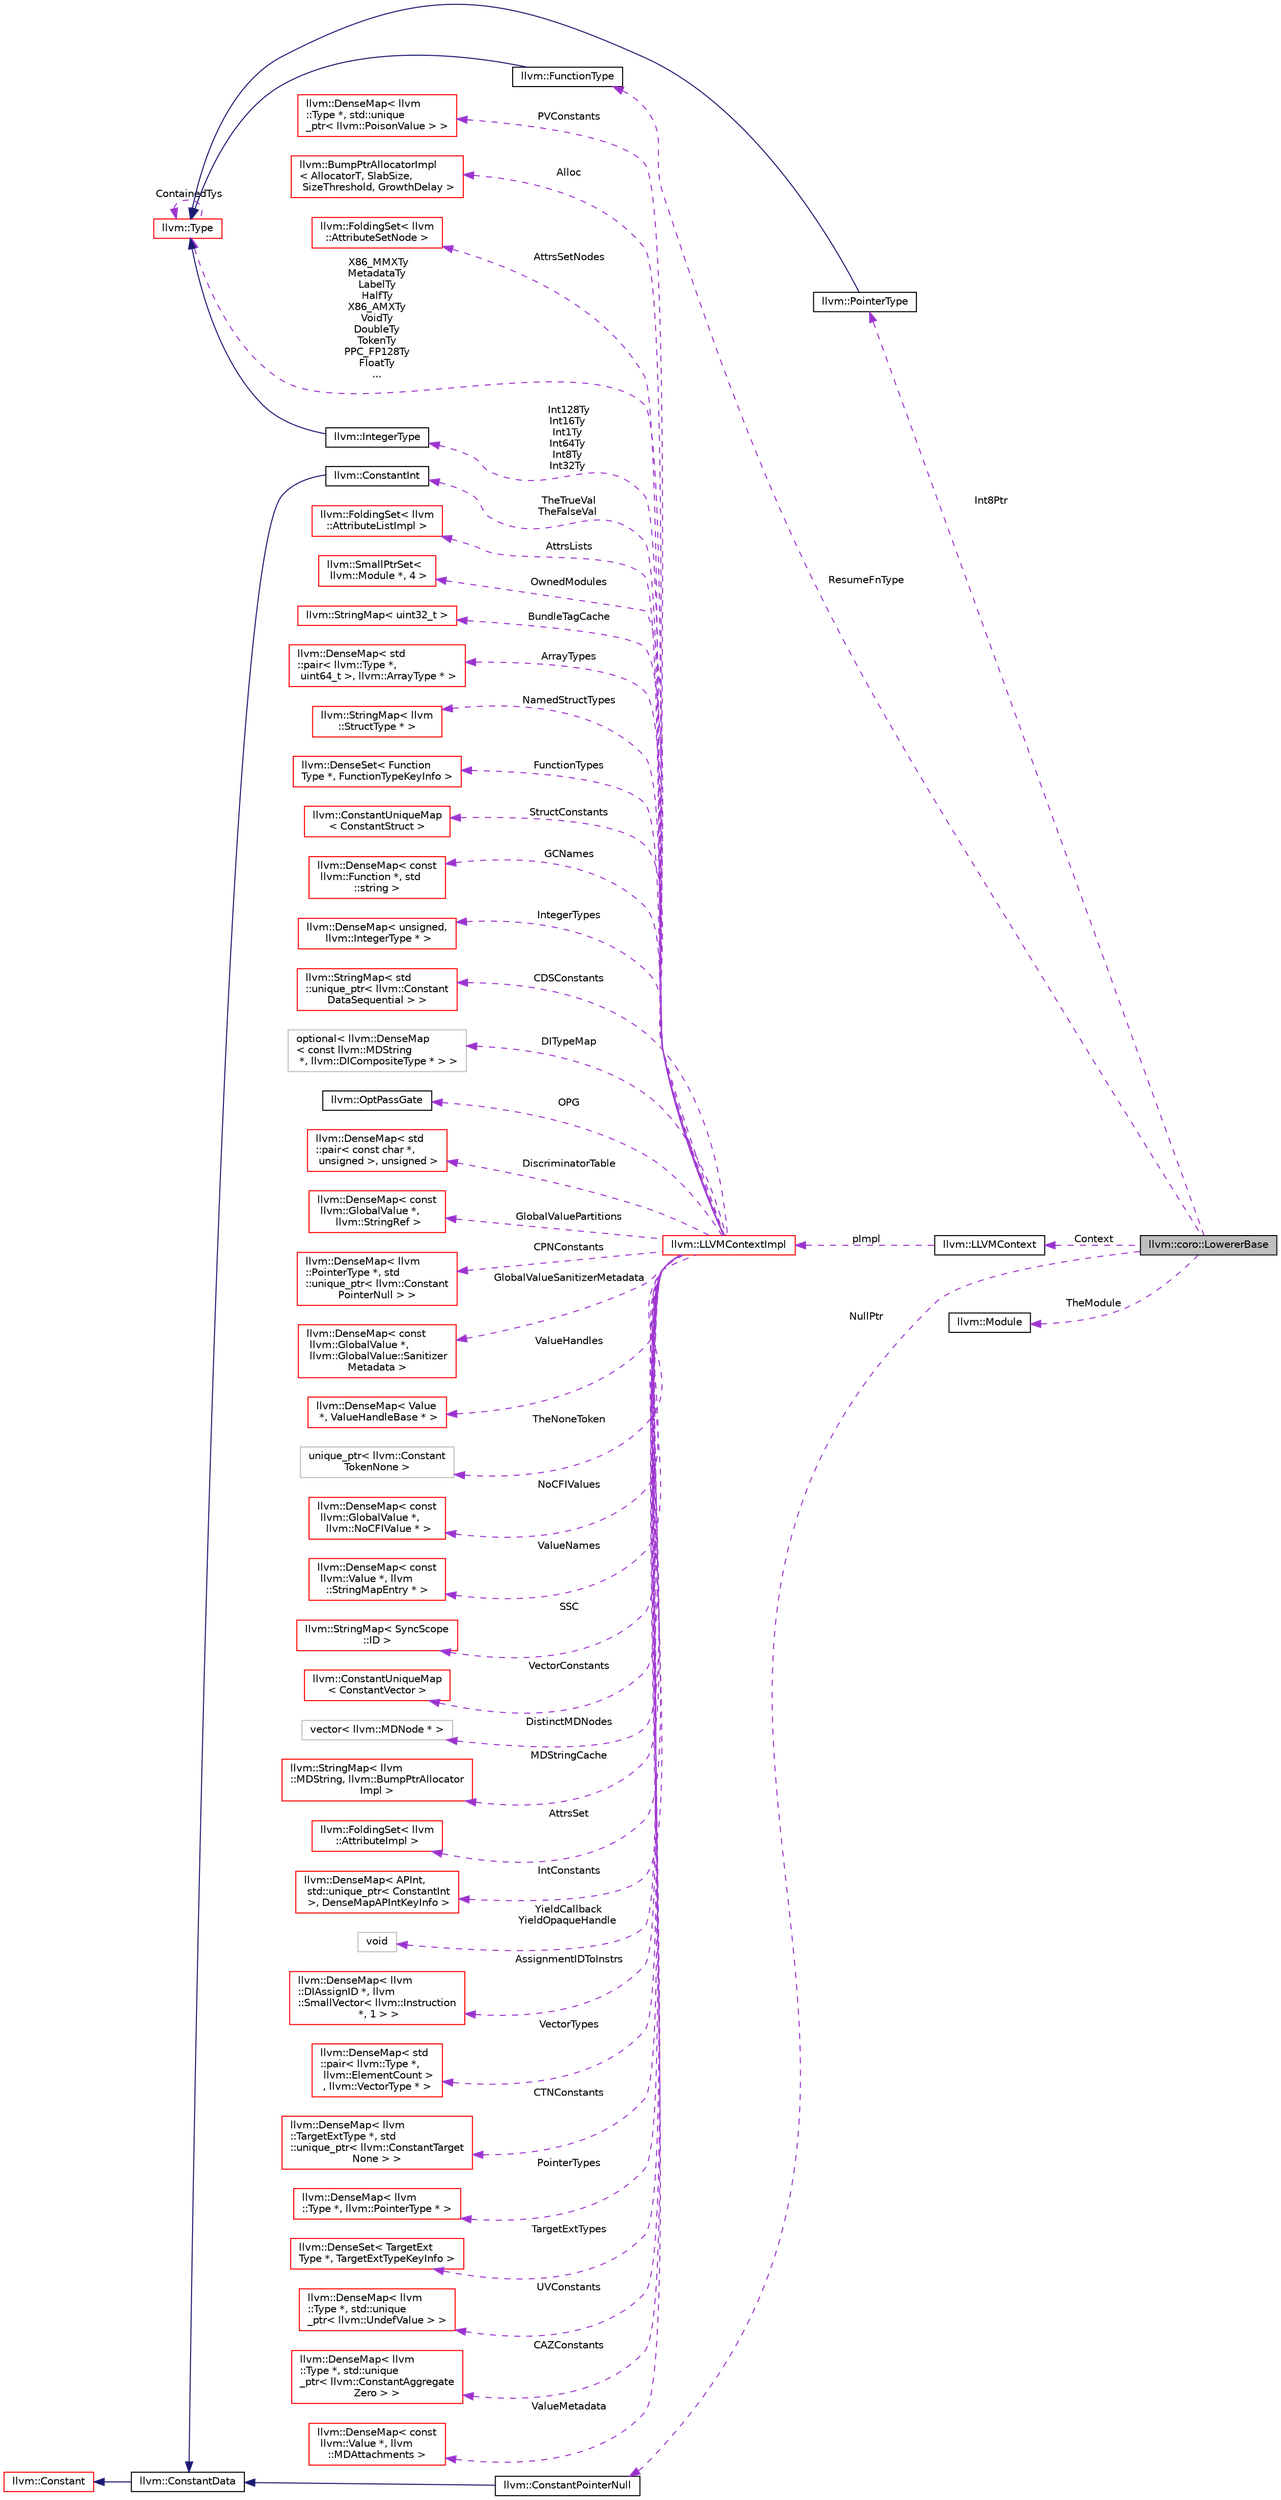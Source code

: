 digraph "llvm::coro::LowererBase"
{
 // LATEX_PDF_SIZE
  bgcolor="transparent";
  edge [fontname="Helvetica",fontsize="10",labelfontname="Helvetica",labelfontsize="10"];
  node [fontname="Helvetica",fontsize="10",shape=record];
  rankdir="LR";
  Node1 [label="llvm::coro::LowererBase",height=0.2,width=0.4,color="black", fillcolor="grey75", style="filled", fontcolor="black",tooltip=" "];
  Node2 -> Node1 [dir="back",color="darkorchid3",fontsize="10",style="dashed",label=" NullPtr" ,fontname="Helvetica"];
  Node2 [label="llvm::ConstantPointerNull",height=0.2,width=0.4,color="black",URL="$classllvm_1_1ConstantPointerNull.html",tooltip="A constant pointer value that points to null."];
  Node3 -> Node2 [dir="back",color="midnightblue",fontsize="10",style="solid",fontname="Helvetica"];
  Node3 [label="llvm::ConstantData",height=0.2,width=0.4,color="black",URL="$classllvm_1_1ConstantData.html",tooltip="Base class for constants with no operands."];
  Node4 -> Node3 [dir="back",color="midnightblue",fontsize="10",style="solid",fontname="Helvetica"];
  Node4 [label="llvm::Constant",height=0.2,width=0.4,color="red",URL="$classllvm_1_1Constant.html",tooltip="This is an important base class in LLVM."];
  Node9 -> Node1 [dir="back",color="darkorchid3",fontsize="10",style="dashed",label=" Context" ,fontname="Helvetica"];
  Node9 [label="llvm::LLVMContext",height=0.2,width=0.4,color="black",URL="$classllvm_1_1LLVMContext.html",tooltip="This is an important class for using LLVM in a threaded context."];
  Node10 -> Node9 [dir="back",color="darkorchid3",fontsize="10",style="dashed",label=" pImpl" ,fontname="Helvetica"];
  Node10 [label="llvm::LLVMContextImpl",height=0.2,width=0.4,color="red",URL="$classllvm_1_1LLVMContextImpl.html",tooltip=" "];
  Node11 -> Node10 [dir="back",color="darkorchid3",fontsize="10",style="dashed",label=" Alloc" ,fontname="Helvetica"];
  Node11 [label="llvm::BumpPtrAllocatorImpl\l\< AllocatorT, SlabSize,\l SizeThreshold, GrowthDelay \>",height=0.2,width=0.4,color="red",URL="$classllvm_1_1BumpPtrAllocatorImpl.html",tooltip="Allocate memory in an ever growing pool, as if by bump-pointer."];
  Node19 -> Node10 [dir="back",color="darkorchid3",fontsize="10",style="dashed",label=" X86_MMXTy\nMetadataTy\nLabelTy\nHalfTy\nX86_AMXTy\nVoidTy\nDoubleTy\nTokenTy\nPPC_FP128Ty\nFloatTy\n..." ,fontname="Helvetica"];
  Node19 [label="llvm::Type",height=0.2,width=0.4,color="red",URL="$classllvm_1_1Type.html",tooltip="The instances of the Type class are immutable: once they are created, they are never changed."];
  Node19 -> Node19 [dir="back",color="darkorchid3",fontsize="10",style="dashed",label=" ContainedTys" ,fontname="Helvetica"];
  Node20 -> Node10 [dir="back",color="darkorchid3",fontsize="10",style="dashed",label=" AttrsLists" ,fontname="Helvetica"];
  Node20 [label="llvm::FoldingSet\< llvm\l::AttributeListImpl \>",height=0.2,width=0.4,color="red",URL="$classllvm_1_1FoldingSet.html",tooltip=" "];
  Node27 -> Node10 [dir="back",color="darkorchid3",fontsize="10",style="dashed",label=" OwnedModules" ,fontname="Helvetica"];
  Node27 [label="llvm::SmallPtrSet\<\l llvm::Module *, 4 \>",height=0.2,width=0.4,color="red",URL="$classllvm_1_1SmallPtrSet.html",tooltip=" "];
  Node34 -> Node10 [dir="back",color="darkorchid3",fontsize="10",style="dashed",label=" BundleTagCache" ,fontname="Helvetica"];
  Node34 [label="llvm::StringMap\< uint32_t \>",height=0.2,width=0.4,color="red",URL="$classllvm_1_1StringMap.html",tooltip=" "];
  Node39 -> Node10 [dir="back",color="darkorchid3",fontsize="10",style="dashed",label=" ArrayTypes" ,fontname="Helvetica"];
  Node39 [label="llvm::DenseMap\< std\l::pair\< llvm::Type *,\l uint64_t \>, llvm::ArrayType * \>",height=0.2,width=0.4,color="red",URL="$classllvm_1_1DenseMap.html",tooltip=" "];
  Node44 -> Node10 [dir="back",color="darkorchid3",fontsize="10",style="dashed",label=" NamedStructTypes" ,fontname="Helvetica"];
  Node44 [label="llvm::StringMap\< llvm\l::StructType * \>",height=0.2,width=0.4,color="red",URL="$classllvm_1_1StringMap.html",tooltip=" "];
  Node45 -> Node10 [dir="back",color="darkorchid3",fontsize="10",style="dashed",label=" FunctionTypes" ,fontname="Helvetica"];
  Node45 [label="llvm::DenseSet\< Function\lType *, FunctionTypeKeyInfo \>",height=0.2,width=0.4,color="red",URL="$classllvm_1_1DenseSet.html",tooltip=" "];
  Node50 -> Node10 [dir="back",color="darkorchid3",fontsize="10",style="dashed",label=" StructConstants" ,fontname="Helvetica"];
  Node50 [label="llvm::ConstantUniqueMap\l\< ConstantStruct \>",height=0.2,width=0.4,color="red",URL="$classllvm_1_1ConstantUniqueMap.html",tooltip=" "];
  Node52 -> Node10 [dir="back",color="darkorchid3",fontsize="10",style="dashed",label=" GCNames" ,fontname="Helvetica"];
  Node52 [label="llvm::DenseMap\< const\l llvm::Function *, std\l::string \>",height=0.2,width=0.4,color="red",URL="$classllvm_1_1DenseMap.html",tooltip=" "];
  Node54 -> Node10 [dir="back",color="darkorchid3",fontsize="10",style="dashed",label=" IntegerTypes" ,fontname="Helvetica"];
  Node54 [label="llvm::DenseMap\< unsigned,\l llvm::IntegerType * \>",height=0.2,width=0.4,color="red",URL="$classllvm_1_1DenseMap.html",tooltip=" "];
  Node56 -> Node10 [dir="back",color="darkorchid3",fontsize="10",style="dashed",label=" CDSConstants" ,fontname="Helvetica"];
  Node56 [label="llvm::StringMap\< std\l::unique_ptr\< llvm::Constant\lDataSequential \> \>",height=0.2,width=0.4,color="red",URL="$classllvm_1_1StringMap.html",tooltip=" "];
  Node57 -> Node10 [dir="back",color="darkorchid3",fontsize="10",style="dashed",label=" DITypeMap" ,fontname="Helvetica"];
  Node57 [label="optional\< llvm::DenseMap\l\< const llvm::MDString\l *, llvm::DICompositeType * \> \>",height=0.2,width=0.4,color="grey75",tooltip=" "];
  Node58 -> Node10 [dir="back",color="darkorchid3",fontsize="10",style="dashed",label=" OPG" ,fontname="Helvetica"];
  Node58 [label="llvm::OptPassGate",height=0.2,width=0.4,color="black",URL="$classllvm_1_1OptPassGate.html",tooltip="Extensions to this class implement mechanisms to disable passes and individual optimizations at compi..."];
  Node59 -> Node10 [dir="back",color="darkorchid3",fontsize="10",style="dashed",label=" DiscriminatorTable" ,fontname="Helvetica"];
  Node59 [label="llvm::DenseMap\< std\l::pair\< const char *,\l unsigned \>, unsigned \>",height=0.2,width=0.4,color="red",URL="$classllvm_1_1DenseMap.html",tooltip=" "];
  Node61 -> Node10 [dir="back",color="darkorchid3",fontsize="10",style="dashed",label=" GlobalValuePartitions" ,fontname="Helvetica"];
  Node61 [label="llvm::DenseMap\< const\l llvm::GlobalValue *,\l llvm::StringRef \>",height=0.2,width=0.4,color="red",URL="$classllvm_1_1DenseMap.html",tooltip=" "];
  Node63 -> Node10 [dir="back",color="darkorchid3",fontsize="10",style="dashed",label=" CPNConstants" ,fontname="Helvetica"];
  Node63 [label="llvm::DenseMap\< llvm\l::PointerType *, std\l::unique_ptr\< llvm::Constant\lPointerNull \> \>",height=0.2,width=0.4,color="red",URL="$classllvm_1_1DenseMap.html",tooltip=" "];
  Node65 -> Node10 [dir="back",color="darkorchid3",fontsize="10",style="dashed",label=" GlobalValueSanitizerMetadata" ,fontname="Helvetica"];
  Node65 [label="llvm::DenseMap\< const\l llvm::GlobalValue *,\l llvm::GlobalValue::Sanitizer\lMetadata \>",height=0.2,width=0.4,color="red",URL="$classllvm_1_1DenseMap.html",tooltip=" "];
  Node67 -> Node10 [dir="back",color="darkorchid3",fontsize="10",style="dashed",label=" ValueHandles" ,fontname="Helvetica"];
  Node67 [label="llvm::DenseMap\< Value\l *, ValueHandleBase * \>",height=0.2,width=0.4,color="red",URL="$classllvm_1_1DenseMap.html",tooltip=" "];
  Node69 -> Node10 [dir="back",color="darkorchid3",fontsize="10",style="dashed",label=" TheNoneToken" ,fontname="Helvetica"];
  Node69 [label="unique_ptr\< llvm::Constant\lTokenNone \>",height=0.2,width=0.4,color="grey75",tooltip=" "];
  Node70 -> Node10 [dir="back",color="darkorchid3",fontsize="10",style="dashed",label=" NoCFIValues" ,fontname="Helvetica"];
  Node70 [label="llvm::DenseMap\< const\l llvm::GlobalValue *,\l llvm::NoCFIValue * \>",height=0.2,width=0.4,color="red",URL="$classllvm_1_1DenseMap.html",tooltip=" "];
  Node72 -> Node10 [dir="back",color="darkorchid3",fontsize="10",style="dashed",label=" ValueNames" ,fontname="Helvetica"];
  Node72 [label="llvm::DenseMap\< const\l llvm::Value *, llvm\l::StringMapEntry * \>",height=0.2,width=0.4,color="red",URL="$classllvm_1_1DenseMap.html",tooltip=" "];
  Node74 -> Node10 [dir="back",color="darkorchid3",fontsize="10",style="dashed",label=" SSC" ,fontname="Helvetica"];
  Node74 [label="llvm::StringMap\< SyncScope\l::ID \>",height=0.2,width=0.4,color="red",URL="$classllvm_1_1StringMap.html",tooltip=" "];
  Node75 -> Node10 [dir="back",color="darkorchid3",fontsize="10",style="dashed",label=" TheTrueVal\nTheFalseVal" ,fontname="Helvetica"];
  Node75 [label="llvm::ConstantInt",height=0.2,width=0.4,color="black",URL="$classllvm_1_1ConstantInt.html",tooltip="This is the shared class of boolean and integer constants."];
  Node3 -> Node75 [dir="back",color="midnightblue",fontsize="10",style="solid",fontname="Helvetica"];
  Node76 -> Node10 [dir="back",color="darkorchid3",fontsize="10",style="dashed",label=" VectorConstants" ,fontname="Helvetica"];
  Node76 [label="llvm::ConstantUniqueMap\l\< ConstantVector \>",height=0.2,width=0.4,color="red",URL="$classllvm_1_1ConstantUniqueMap.html",tooltip=" "];
  Node77 -> Node10 [dir="back",color="darkorchid3",fontsize="10",style="dashed",label=" DistinctMDNodes" ,fontname="Helvetica"];
  Node77 [label="vector\< llvm::MDNode * \>",height=0.2,width=0.4,color="grey75",tooltip=" "];
  Node78 -> Node10 [dir="back",color="darkorchid3",fontsize="10",style="dashed",label=" MDStringCache" ,fontname="Helvetica"];
  Node78 [label="llvm::StringMap\< llvm\l::MDString, llvm::BumpPtrAllocator\lImpl \>",height=0.2,width=0.4,color="red",URL="$classllvm_1_1StringMap.html",tooltip=" "];
  Node80 -> Node10 [dir="back",color="darkorchid3",fontsize="10",style="dashed",label=" AttrsSet" ,fontname="Helvetica"];
  Node80 [label="llvm::FoldingSet\< llvm\l::AttributeImpl \>",height=0.2,width=0.4,color="red",URL="$classllvm_1_1FoldingSet.html",tooltip=" "];
  Node82 -> Node10 [dir="back",color="darkorchid3",fontsize="10",style="dashed",label=" IntConstants" ,fontname="Helvetica"];
  Node82 [label="llvm::DenseMap\< APInt,\l std::unique_ptr\< ConstantInt\l \>, DenseMapAPIntKeyInfo \>",height=0.2,width=0.4,color="red",URL="$classllvm_1_1DenseMap.html",tooltip=" "];
  Node23 -> Node10 [dir="back",color="darkorchid3",fontsize="10",style="dashed",label=" YieldCallback\nYieldOpaqueHandle" ,fontname="Helvetica"];
  Node23 [label="void",height=0.2,width=0.4,color="grey75",tooltip=" "];
  Node84 -> Node10 [dir="back",color="darkorchid3",fontsize="10",style="dashed",label=" AssignmentIDToInstrs" ,fontname="Helvetica"];
  Node84 [label="llvm::DenseMap\< llvm\l::DIAssignID *, llvm\l::SmallVector\< llvm::Instruction\l *, 1 \> \>",height=0.2,width=0.4,color="red",URL="$classllvm_1_1DenseMap.html",tooltip=" "];
  Node86 -> Node10 [dir="back",color="darkorchid3",fontsize="10",style="dashed",label=" VectorTypes" ,fontname="Helvetica"];
  Node86 [label="llvm::DenseMap\< std\l::pair\< llvm::Type *,\l llvm::ElementCount \>\l, llvm::VectorType * \>",height=0.2,width=0.4,color="red",URL="$classllvm_1_1DenseMap.html",tooltip=" "];
  Node88 -> Node10 [dir="back",color="darkorchid3",fontsize="10",style="dashed",label=" CTNConstants" ,fontname="Helvetica"];
  Node88 [label="llvm::DenseMap\< llvm\l::TargetExtType *, std\l::unique_ptr\< llvm::ConstantTarget\lNone \> \>",height=0.2,width=0.4,color="red",URL="$classllvm_1_1DenseMap.html",tooltip=" "];
  Node90 -> Node10 [dir="back",color="darkorchid3",fontsize="10",style="dashed",label=" PointerTypes" ,fontname="Helvetica"];
  Node90 [label="llvm::DenseMap\< llvm\l::Type *, llvm::PointerType * \>",height=0.2,width=0.4,color="red",URL="$classllvm_1_1DenseMap.html",tooltip=" "];
  Node92 -> Node10 [dir="back",color="darkorchid3",fontsize="10",style="dashed",label=" TargetExtTypes" ,fontname="Helvetica"];
  Node92 [label="llvm::DenseSet\< TargetExt\lType *, TargetExtTypeKeyInfo \>",height=0.2,width=0.4,color="red",URL="$classllvm_1_1DenseSet.html",tooltip=" "];
  Node94 -> Node10 [dir="back",color="darkorchid3",fontsize="10",style="dashed",label=" Int128Ty\nInt16Ty\nInt1Ty\nInt64Ty\nInt8Ty\nInt32Ty" ,fontname="Helvetica"];
  Node94 [label="llvm::IntegerType",height=0.2,width=0.4,color="black",URL="$classllvm_1_1IntegerType.html",tooltip="Class to represent integer types."];
  Node19 -> Node94 [dir="back",color="midnightblue",fontsize="10",style="solid",fontname="Helvetica"];
  Node95 -> Node10 [dir="back",color="darkorchid3",fontsize="10",style="dashed",label=" UVConstants" ,fontname="Helvetica"];
  Node95 [label="llvm::DenseMap\< llvm\l::Type *, std::unique\l_ptr\< llvm::UndefValue \> \>",height=0.2,width=0.4,color="red",URL="$classllvm_1_1DenseMap.html",tooltip=" "];
  Node97 -> Node10 [dir="back",color="darkorchid3",fontsize="10",style="dashed",label=" CAZConstants" ,fontname="Helvetica"];
  Node97 [label="llvm::DenseMap\< llvm\l::Type *, std::unique\l_ptr\< llvm::ConstantAggregate\lZero \> \>",height=0.2,width=0.4,color="red",URL="$classllvm_1_1DenseMap.html",tooltip=" "];
  Node99 -> Node10 [dir="back",color="darkorchid3",fontsize="10",style="dashed",label=" ValueMetadata" ,fontname="Helvetica"];
  Node99 [label="llvm::DenseMap\< const\l llvm::Value *, llvm\l::MDAttachments \>",height=0.2,width=0.4,color="red",URL="$classllvm_1_1DenseMap.html",tooltip=" "];
  Node101 -> Node10 [dir="back",color="darkorchid3",fontsize="10",style="dashed",label=" PVConstants" ,fontname="Helvetica"];
  Node101 [label="llvm::DenseMap\< llvm\l::Type *, std::unique\l_ptr\< llvm::PoisonValue \> \>",height=0.2,width=0.4,color="red",URL="$classllvm_1_1DenseMap.html",tooltip=" "];
  Node103 -> Node10 [dir="back",color="darkorchid3",fontsize="10",style="dashed",label=" AttrsSetNodes" ,fontname="Helvetica"];
  Node103 [label="llvm::FoldingSet\< llvm\l::AttributeSetNode \>",height=0.2,width=0.4,color="red",URL="$classllvm_1_1FoldingSet.html",tooltip=" "];
  Node134 -> Node1 [dir="back",color="darkorchid3",fontsize="10",style="dashed",label=" TheModule" ,fontname="Helvetica"];
  Node134 [label="llvm::Module",height=0.2,width=0.4,color="black",URL="$classllvm_1_1Module.html",tooltip="A Module instance is used to store all the information related to an LLVM module."];
  Node135 -> Node1 [dir="back",color="darkorchid3",fontsize="10",style="dashed",label=" Int8Ptr" ,fontname="Helvetica"];
  Node135 [label="llvm::PointerType",height=0.2,width=0.4,color="black",URL="$classllvm_1_1PointerType.html",tooltip="Class to represent pointers."];
  Node19 -> Node135 [dir="back",color="midnightblue",fontsize="10",style="solid",fontname="Helvetica"];
  Node136 -> Node1 [dir="back",color="darkorchid3",fontsize="10",style="dashed",label=" ResumeFnType" ,fontname="Helvetica"];
  Node136 [label="llvm::FunctionType",height=0.2,width=0.4,color="black",URL="$classllvm_1_1FunctionType.html",tooltip="Class to represent function types."];
  Node19 -> Node136 [dir="back",color="midnightblue",fontsize="10",style="solid",fontname="Helvetica"];
}
